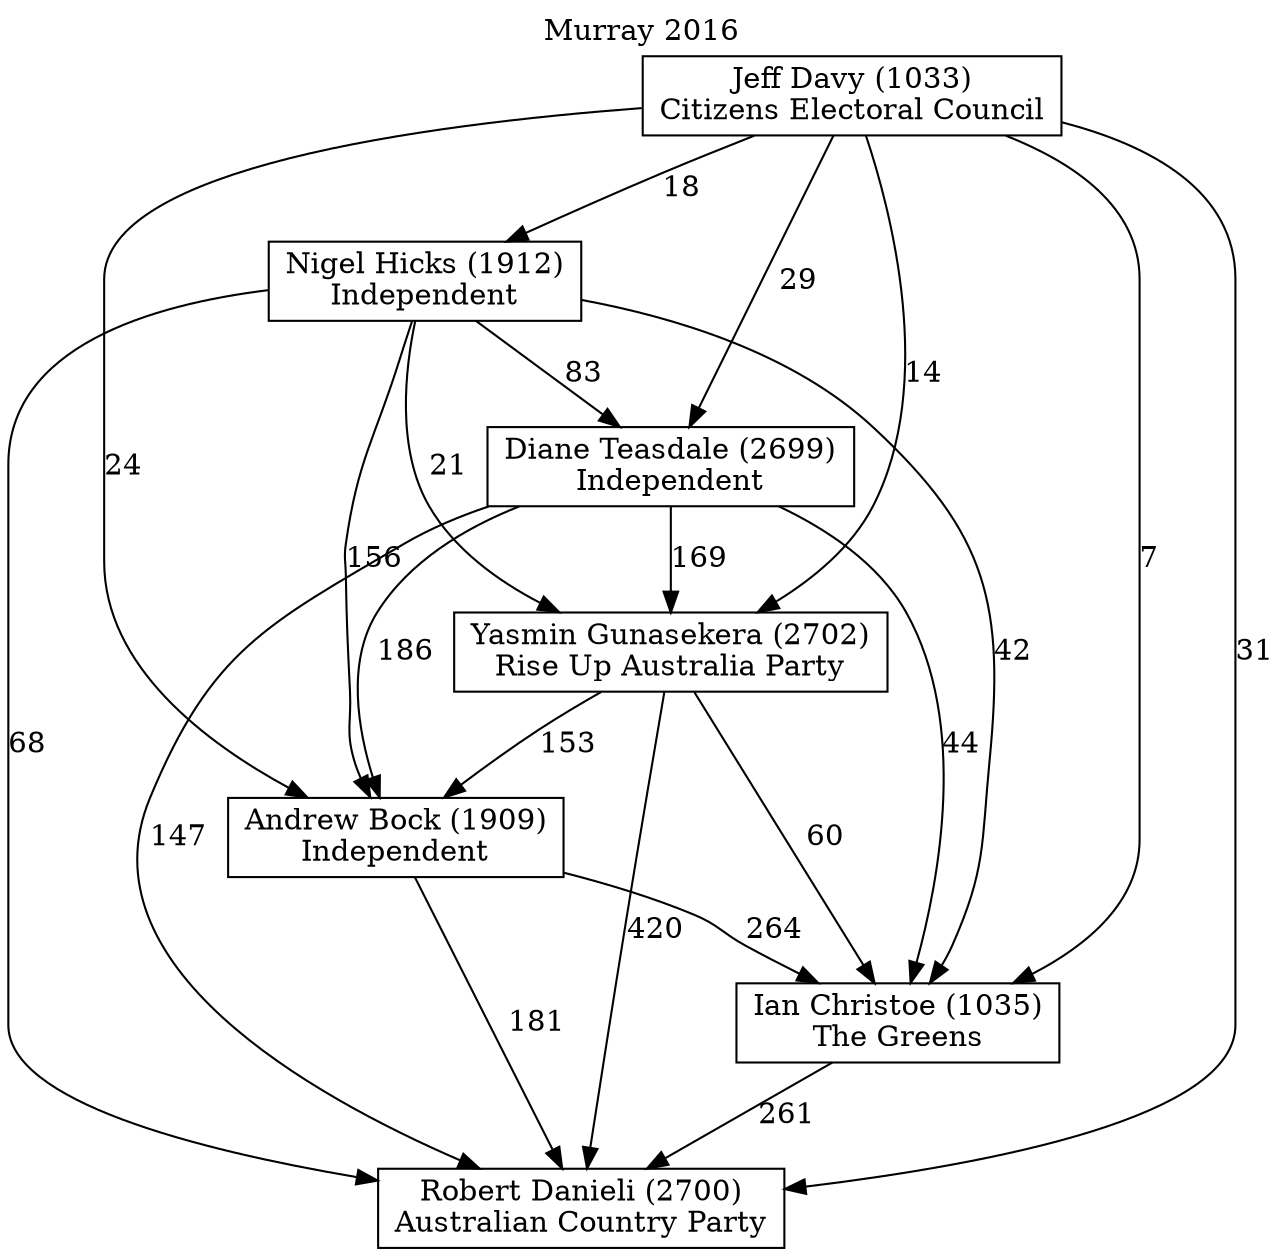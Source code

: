 // House preference flow
digraph "Robert Danieli (2700)_Murray_2016" {
	graph [label="Murray 2016" labelloc=t mclimit=10]
	node [shape=box]
	"Ian Christoe (1035)" [label="Ian Christoe (1035)
The Greens"]
	"Diane Teasdale (2699)" [label="Diane Teasdale (2699)
Independent"]
	"Jeff Davy (1033)" [label="Jeff Davy (1033)
Citizens Electoral Council"]
	"Nigel Hicks (1912)" [label="Nigel Hicks (1912)
Independent"]
	"Robert Danieli (2700)" [label="Robert Danieli (2700)
Australian Country Party"]
	"Yasmin Gunasekera (2702)" [label="Yasmin Gunasekera (2702)
Rise Up Australia Party"]
	"Andrew Bock (1909)" [label="Andrew Bock (1909)
Independent"]
	"Jeff Davy (1033)" -> "Yasmin Gunasekera (2702)" [label=14]
	"Nigel Hicks (1912)" -> "Ian Christoe (1035)" [label=42]
	"Nigel Hicks (1912)" -> "Robert Danieli (2700)" [label=68]
	"Jeff Davy (1033)" -> "Diane Teasdale (2699)" [label=29]
	"Jeff Davy (1033)" -> "Andrew Bock (1909)" [label=24]
	"Nigel Hicks (1912)" -> "Andrew Bock (1909)" [label=156]
	"Andrew Bock (1909)" -> "Robert Danieli (2700)" [label=181]
	"Diane Teasdale (2699)" -> "Ian Christoe (1035)" [label=44]
	"Jeff Davy (1033)" -> "Nigel Hicks (1912)" [label=18]
	"Yasmin Gunasekera (2702)" -> "Ian Christoe (1035)" [label=60]
	"Yasmin Gunasekera (2702)" -> "Andrew Bock (1909)" [label=153]
	"Yasmin Gunasekera (2702)" -> "Robert Danieli (2700)" [label=420]
	"Andrew Bock (1909)" -> "Ian Christoe (1035)" [label=264]
	"Diane Teasdale (2699)" -> "Yasmin Gunasekera (2702)" [label=169]
	"Ian Christoe (1035)" -> "Robert Danieli (2700)" [label=261]
	"Diane Teasdale (2699)" -> "Robert Danieli (2700)" [label=147]
	"Nigel Hicks (1912)" -> "Yasmin Gunasekera (2702)" [label=21]
	"Jeff Davy (1033)" -> "Ian Christoe (1035)" [label=7]
	"Jeff Davy (1033)" -> "Robert Danieli (2700)" [label=31]
	"Nigel Hicks (1912)" -> "Diane Teasdale (2699)" [label=83]
	"Diane Teasdale (2699)" -> "Andrew Bock (1909)" [label=186]
}
